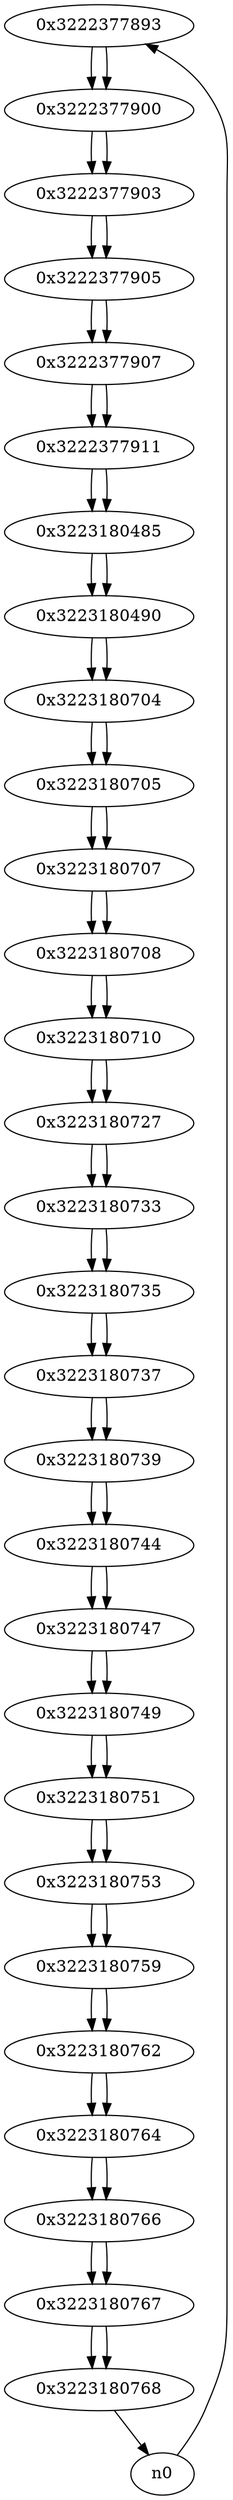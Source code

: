 digraph G{
/* nodes */
  n1 [label="0x3222377893"]
  n2 [label="0x3222377900"]
  n3 [label="0x3222377903"]
  n4 [label="0x3222377905"]
  n5 [label="0x3222377907"]
  n6 [label="0x3222377911"]
  n7 [label="0x3223180485"]
  n8 [label="0x3223180490"]
  n9 [label="0x3223180704"]
  n10 [label="0x3223180705"]
  n11 [label="0x3223180707"]
  n12 [label="0x3223180708"]
  n13 [label="0x3223180710"]
  n14 [label="0x3223180727"]
  n15 [label="0x3223180733"]
  n16 [label="0x3223180735"]
  n17 [label="0x3223180737"]
  n18 [label="0x3223180739"]
  n19 [label="0x3223180744"]
  n20 [label="0x3223180747"]
  n21 [label="0x3223180749"]
  n22 [label="0x3223180751"]
  n23 [label="0x3223180753"]
  n24 [label="0x3223180759"]
  n25 [label="0x3223180762"]
  n26 [label="0x3223180764"]
  n27 [label="0x3223180766"]
  n28 [label="0x3223180767"]
  n29 [label="0x3223180768"]
/* edges */
n1 -> n2;
n0 -> n1;
n2 -> n3;
n1 -> n2;
n3 -> n4;
n2 -> n3;
n4 -> n5;
n3 -> n4;
n5 -> n6;
n4 -> n5;
n6 -> n7;
n5 -> n6;
n7 -> n8;
n6 -> n7;
n8 -> n9;
n7 -> n8;
n9 -> n10;
n8 -> n9;
n10 -> n11;
n9 -> n10;
n11 -> n12;
n10 -> n11;
n12 -> n13;
n11 -> n12;
n13 -> n14;
n12 -> n13;
n14 -> n15;
n13 -> n14;
n15 -> n16;
n14 -> n15;
n16 -> n17;
n15 -> n16;
n17 -> n18;
n16 -> n17;
n18 -> n19;
n17 -> n18;
n19 -> n20;
n18 -> n19;
n20 -> n21;
n19 -> n20;
n21 -> n22;
n20 -> n21;
n22 -> n23;
n21 -> n22;
n23 -> n24;
n22 -> n23;
n24 -> n25;
n23 -> n24;
n25 -> n26;
n24 -> n25;
n26 -> n27;
n25 -> n26;
n27 -> n28;
n26 -> n27;
n28 -> n29;
n27 -> n28;
n29 -> n0;
n28 -> n29;
}
